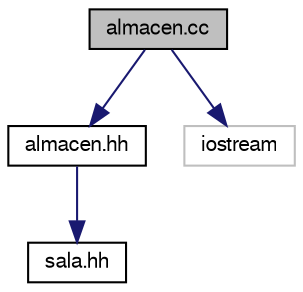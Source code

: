 digraph "almacen.cc"
{
  edge [fontname="FreeSans",fontsize="10",labelfontname="FreeSans",labelfontsize="10"];
  node [fontname="FreeSans",fontsize="10",shape=record];
  Node0 [label="almacen.cc",height=0.2,width=0.4,color="black", fillcolor="grey75", style="filled", fontcolor="black"];
  Node0 -> Node1 [color="midnightblue",fontsize="10",style="solid",fontname="FreeSans"];
  Node1 [label="almacen.hh",height=0.2,width=0.4,color="black", fillcolor="white", style="filled",URL="$almacen_8hh.html",tooltip="Especificación de la clase Almacen. "];
  Node1 -> Node2 [color="midnightblue",fontsize="10",style="solid",fontname="FreeSans"];
  Node2 [label="sala.hh",height=0.2,width=0.4,color="black", fillcolor="white", style="filled",URL="$sala_8hh.html",tooltip="Especificación de la clase Sala. "];
  Node0 -> Node3 [color="midnightblue",fontsize="10",style="solid",fontname="FreeSans"];
  Node3 [label="iostream",height=0.2,width=0.4,color="grey75", fillcolor="white", style="filled"];
}
